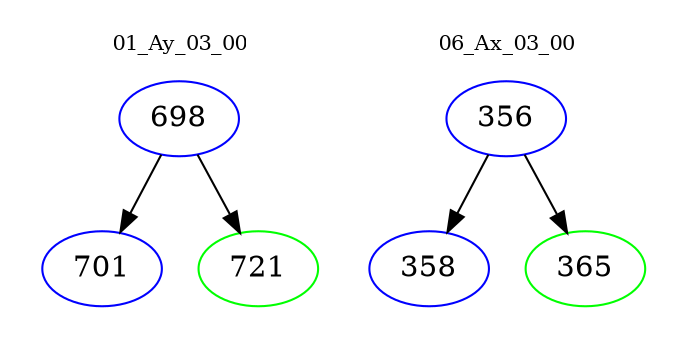 digraph{
subgraph cluster_0 {
color = white
label = "01_Ay_03_00";
fontsize=10;
T0_698 [label="698", color="blue"]
T0_698 -> T0_701 [color="black"]
T0_701 [label="701", color="blue"]
T0_698 -> T0_721 [color="black"]
T0_721 [label="721", color="green"]
}
subgraph cluster_1 {
color = white
label = "06_Ax_03_00";
fontsize=10;
T1_356 [label="356", color="blue"]
T1_356 -> T1_358 [color="black"]
T1_358 [label="358", color="blue"]
T1_356 -> T1_365 [color="black"]
T1_365 [label="365", color="green"]
}
}
